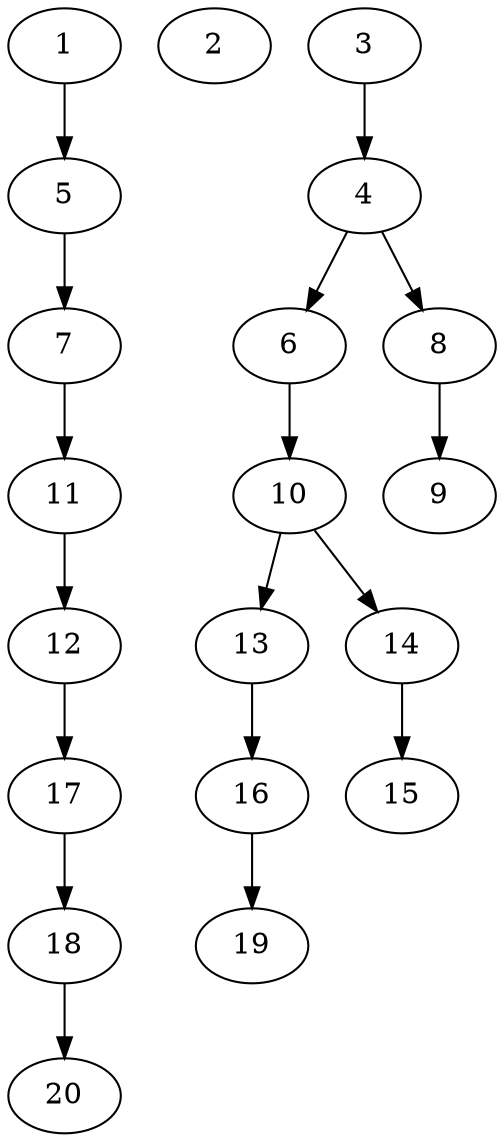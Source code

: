 // DAG (tier=1-easy, mode=data, n=20, ccr=0.338, fat=0.425, density=0.237, regular=0.766, jump=0.073, mindata=1048576, maxdata=8388608)
// DAG automatically generated by daggen at Sun Aug 24 16:33:32 2025
// /home/ermia/Project/Environments/daggen/bin/daggen --dot --ccr 0.338 --fat 0.425 --regular 0.766 --density 0.237 --jump 0.073 --mindata 1048576 --maxdata 8388608 -n 20 
digraph G {
  1 [size="2076072988827560", alpha="0.04", expect_size="1038036494413780"]
  1 -> 5 [size ="41491531563008"]
  2 [size="483672257294512192", alpha="0.14", expect_size="241836128647256096"]
  3 [size="440597119811488579584", alpha="0.18", expect_size="220298559905744289792"]
  3 -> 4 [size ="463216928882688"]
  4 [size="85738080869825568", alpha="0.16", expect_size="42869040434912784"]
  4 -> 6 [size ="38488309235712"]
  4 -> 8 [size ="38488309235712"]
  5 [size="384953903873771175936", alpha="0.09", expect_size="192476951936885587968"]
  5 -> 7 [size ="423346336432128"]
  6 [size="16814470911157252", alpha="0.13", expect_size="8407235455578626"]
  6 -> 10 [size ="31408835788800"]
  7 [size="232161919332188", alpha="0.02", expect_size="116080959666094"]
  7 -> 11 [size ="28710010880000"]
  8 [size="18865578849267764", alpha="0.01", expect_size="9432789424633882"]
  8 -> 9 [size ="461846557491200"]
  9 [size="4795616999396281", alpha="0.16", expect_size="2397808499698140"]
  10 [size="538288847768682880", alpha="0.12", expect_size="269144423884341440"]
  10 -> 13 [size ="319448602902528"]
  10 -> 14 [size ="319448602902528"]
  11 [size="1402039843755655168", alpha="0.03", expect_size="701019921877827584"]
  11 -> 12 [size ="10021442158592"]
  12 [size="114981587784423536", alpha="0.02", expect_size="57490793892211768"]
  12 -> 17 [size ="69771877941248"]
  13 [size="167577236242165661696", alpha="0.15", expect_size="83788618121082830848"]
  13 -> 16 [size ="243164405301248"]
  14 [size="519038583704359104", alpha="0.14", expect_size="259519291852179552"]
  14 -> 15 [size ="213591709974528"]
  15 [size="365773772899951312896", alpha="0.14", expect_size="182886886449975656448"]
  16 [size="2738824958971157", alpha="0.12", expect_size="1369412479485578"]
  16 -> 19 [size ="76608828342272"]
  17 [size="27564487474867244", alpha="0.19", expect_size="13782243737433622"]
  17 -> 18 [size ="55147514298368"]
  18 [size="14466111411323578", alpha="0.12", expect_size="7233055705661789"]
  18 -> 20 [size ="231122936004608"]
  19 [size="75529904535002677248", alpha="0.14", expect_size="37764952267501338624"]
  20 [size="522151379019926912", alpha="0.04", expect_size="261075689509963456"]
}